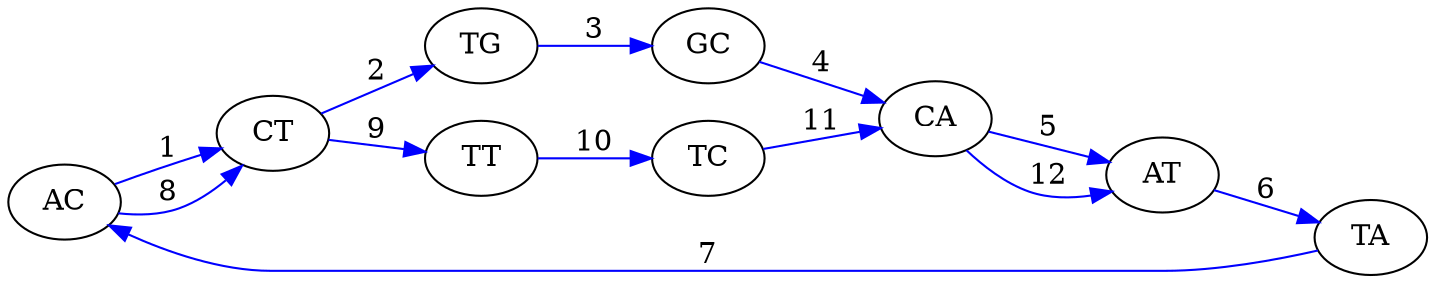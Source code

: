 digraph G
{
rankdir=LR
AC -> CT [color="BLUE", label="1"];
CT -> TG [color="BLUE", label="2"];
TG -> GC [color="BLUE", label="3"];
GC -> CA [color="BLUE", label="4"];
CA -> AT [color="BLUE", label="5"];
AT -> TA [color="BLUE", label="6"];
TA -> AC [color="BLUE", label="7"];
AC -> CT [color="BLUE", label="8"];
CT -> TT [color="BLUE", label="9"];
TT -> TC [color="BLUE", label="10"];
TC -> CA [color="BLUE", label="11"];
CA -> AT [color="BLUE", label="12"];
}